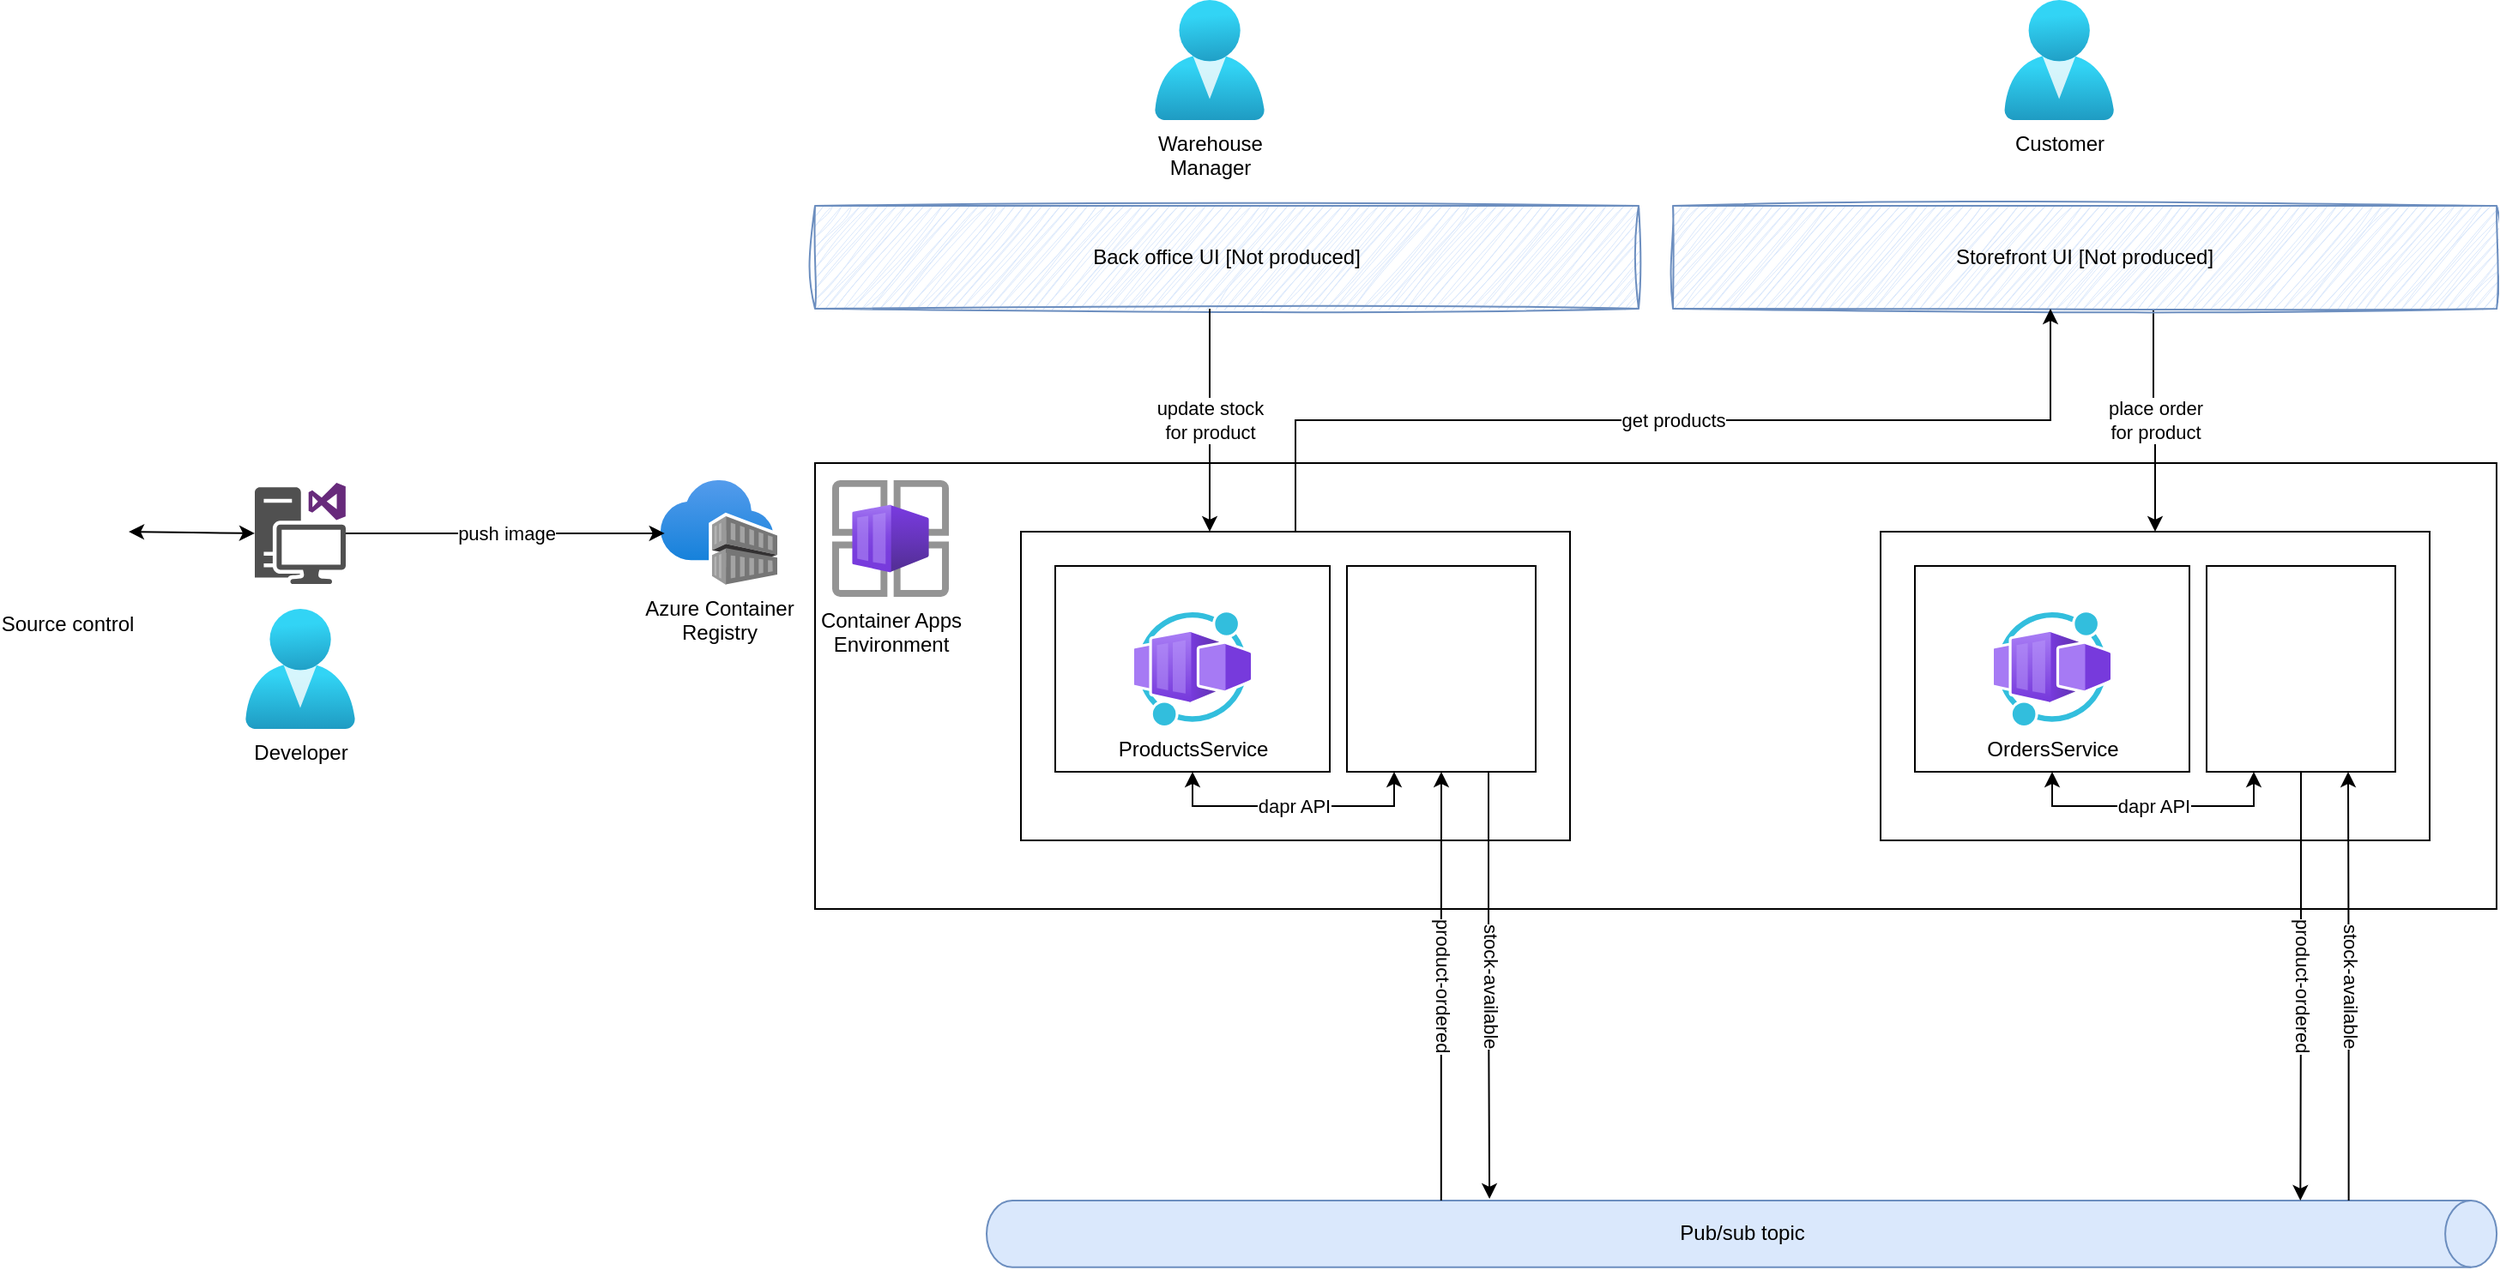 <mxfile version="27.1.6">
  <diagram name="Page-1" id="efFxyUT-cCq1GbkwmHIr">
    <mxGraphModel dx="1715" dy="995" grid="1" gridSize="10" guides="1" tooltips="1" connect="1" arrows="1" fold="1" page="1" pageScale="1" pageWidth="827" pageHeight="1169" math="0" shadow="0">
      <root>
        <mxCell id="0" />
        <mxCell id="1" parent="0" />
        <mxCell id="wUseijk_yUNnYl662s6i-54" value="" style="rounded=0;whiteSpace=wrap;html=1;" vertex="1" parent="1">
          <mxGeometry x="530" y="350" width="980" height="260" as="geometry" />
        </mxCell>
        <mxCell id="wUseijk_yUNnYl662s6i-55" value="Container Apps&lt;div&gt;Environment&lt;/div&gt;" style="image;aspect=fixed;html=1;points=[];align=center;fontSize=12;image=img/lib/azure2/other/Container_App_Environments.svg;" vertex="1" parent="1">
          <mxGeometry x="540" y="360" width="68" height="68" as="geometry" />
        </mxCell>
        <mxCell id="wUseijk_yUNnYl662s6i-40" value="" style="rounded=0;whiteSpace=wrap;html=1;" vertex="1" parent="1">
          <mxGeometry x="650" y="390" width="320" height="180" as="geometry" />
        </mxCell>
        <mxCell id="wUseijk_yUNnYl662s6i-38" value="" style="rounded=0;whiteSpace=wrap;html=1;" vertex="1" parent="1">
          <mxGeometry x="840" y="410" width="110" height="120" as="geometry" />
        </mxCell>
        <mxCell id="wUseijk_yUNnYl662s6i-39" value="dapr API" style="edgeStyle=orthogonalEdgeStyle;rounded=0;orthogonalLoop=1;jettySize=auto;html=1;entryX=0.25;entryY=1;entryDx=0;entryDy=0;exitX=0.5;exitY=1;exitDx=0;exitDy=0;startArrow=classic;startFill=1;" edge="1" parent="1" source="wUseijk_yUNnYl662s6i-35" target="wUseijk_yUNnYl662s6i-38">
          <mxGeometry relative="1" as="geometry" />
        </mxCell>
        <mxCell id="wUseijk_yUNnYl662s6i-35" value="" style="rounded=0;whiteSpace=wrap;html=1;" vertex="1" parent="1">
          <mxGeometry x="670" y="410" width="160" height="120" as="geometry" />
        </mxCell>
        <mxCell id="wUseijk_yUNnYl662s6i-36" value="ProductsService" style="image;aspect=fixed;html=1;points=[];align=center;fontSize=12;image=img/lib/azure2/other/Worker_Container_App.svg;" vertex="1" parent="1">
          <mxGeometry x="716" y="437" width="68" height="66" as="geometry" />
        </mxCell>
        <mxCell id="wUseijk_yUNnYl662s6i-37" value="" style="shape=image;verticalLabelPosition=bottom;labelBackgroundColor=default;verticalAlign=top;aspect=fixed;imageAspect=0;image=https://websites.hosting.portal.azure.net/websites/Content/5.252.1.4/Images/dapr.svg;" vertex="1" parent="1">
          <mxGeometry x="860" y="435" width="70" height="70" as="geometry" />
        </mxCell>
        <mxCell id="wUseijk_yUNnYl662s6i-42" value="" style="rounded=0;whiteSpace=wrap;html=1;" vertex="1" parent="1">
          <mxGeometry x="1151" y="390" width="320" height="180" as="geometry" />
        </mxCell>
        <mxCell id="wUseijk_yUNnYl662s6i-43" value="" style="rounded=0;whiteSpace=wrap;html=1;" vertex="1" parent="1">
          <mxGeometry x="1341" y="410" width="110" height="120" as="geometry" />
        </mxCell>
        <mxCell id="wUseijk_yUNnYl662s6i-44" value="dapr API" style="edgeStyle=orthogonalEdgeStyle;rounded=0;orthogonalLoop=1;jettySize=auto;html=1;entryX=0.25;entryY=1;entryDx=0;entryDy=0;exitX=0.5;exitY=1;exitDx=0;exitDy=0;startArrow=classic;startFill=1;" edge="1" parent="1" source="wUseijk_yUNnYl662s6i-45" target="wUseijk_yUNnYl662s6i-43">
          <mxGeometry relative="1" as="geometry" />
        </mxCell>
        <mxCell id="wUseijk_yUNnYl662s6i-45" value="" style="rounded=0;whiteSpace=wrap;html=1;" vertex="1" parent="1">
          <mxGeometry x="1171" y="410" width="160" height="120" as="geometry" />
        </mxCell>
        <mxCell id="wUseijk_yUNnYl662s6i-46" value="OrdersService" style="image;aspect=fixed;html=1;points=[];align=center;fontSize=12;image=img/lib/azure2/other/Worker_Container_App.svg;" vertex="1" parent="1">
          <mxGeometry x="1217" y="437" width="68" height="66" as="geometry" />
        </mxCell>
        <mxCell id="wUseijk_yUNnYl662s6i-47" value="" style="shape=image;verticalLabelPosition=bottom;labelBackgroundColor=default;verticalAlign=top;aspect=fixed;imageAspect=0;image=https://websites.hosting.portal.azure.net/websites/Content/5.252.1.4/Images/dapr.svg;" vertex="1" parent="1">
          <mxGeometry x="1361" y="435" width="70" height="70" as="geometry" />
        </mxCell>
        <mxCell id="wUseijk_yUNnYl662s6i-49" value="" style="group" vertex="1" connectable="0" parent="1">
          <mxGeometry x="630.0" y="780" width="880.07" height="38.87" as="geometry" />
        </mxCell>
        <mxCell id="wUseijk_yUNnYl662s6i-41" value="" style="shape=cylinder3;whiteSpace=wrap;html=1;boundedLbl=1;backgroundOutline=1;size=15;rotation=90;fillColor=#dae8fc;strokeColor=#6c8ebf;" vertex="1" parent="wUseijk_yUNnYl662s6i-49">
          <mxGeometry x="420.6" y="-420.6" width="38.87" height="880.07" as="geometry" />
        </mxCell>
        <mxCell id="wUseijk_yUNnYl662s6i-48" value="Pub/sub topic" style="text;html=1;align=center;verticalAlign=middle;resizable=0;points=[];autosize=1;strokeColor=none;fillColor=none;" vertex="1" parent="wUseijk_yUNnYl662s6i-49">
          <mxGeometry x="390.03" y="4.43" width="100" height="30" as="geometry" />
        </mxCell>
        <mxCell id="wUseijk_yUNnYl662s6i-50" value="stock-available" style="edgeStyle=orthogonalEdgeStyle;rounded=0;orthogonalLoop=1;jettySize=auto;html=1;exitX=0.75;exitY=1;exitDx=0;exitDy=0;entryX=-0.026;entryY=0.667;entryDx=0;entryDy=0;entryPerimeter=0;textDirection=vertical-lr;" edge="1" parent="1" source="wUseijk_yUNnYl662s6i-38" target="wUseijk_yUNnYl662s6i-41">
          <mxGeometry relative="1" as="geometry">
            <mxPoint x="910" y="750" as="targetPoint" />
          </mxGeometry>
        </mxCell>
        <mxCell id="wUseijk_yUNnYl662s6i-51" value="stock-available" style="edgeStyle=orthogonalEdgeStyle;rounded=0;orthogonalLoop=1;jettySize=auto;html=1;entryX=0.75;entryY=1;entryDx=0;entryDy=0;exitX=0;exitY=0.098;exitDx=0;exitDy=0;exitPerimeter=0;textDirection=vertical-rl;" edge="1" parent="1" source="wUseijk_yUNnYl662s6i-41" target="wUseijk_yUNnYl662s6i-43">
          <mxGeometry relative="1" as="geometry" />
        </mxCell>
        <mxCell id="wUseijk_yUNnYl662s6i-52" value="product-ordered" style="edgeStyle=orthogonalEdgeStyle;rounded=0;orthogonalLoop=1;jettySize=auto;html=1;exitX=0.5;exitY=1;exitDx=0;exitDy=0;entryX=0;entryY=0.13;entryDx=0;entryDy=0;entryPerimeter=0;textDirection=vertical-lr;" edge="1" parent="1" source="wUseijk_yUNnYl662s6i-43" target="wUseijk_yUNnYl662s6i-41">
          <mxGeometry relative="1" as="geometry">
            <mxPoint x="1331" y="600" as="sourcePoint" />
            <mxPoint x="1331" y="849" as="targetPoint" />
          </mxGeometry>
        </mxCell>
        <mxCell id="wUseijk_yUNnYl662s6i-53" value="product-ordered" style="edgeStyle=orthogonalEdgeStyle;rounded=0;orthogonalLoop=1;jettySize=auto;html=1;exitX=0;exitY=0.699;exitDx=0;exitDy=0;entryX=0.5;entryY=1;entryDx=0;entryDy=0;textDirection=vertical-lr;exitPerimeter=0;" edge="1" parent="1" source="wUseijk_yUNnYl662s6i-41" target="wUseijk_yUNnYl662s6i-38">
          <mxGeometry relative="1" as="geometry">
            <mxPoint x="1406" y="540" as="sourcePoint" />
            <mxPoint x="1406" y="790" as="targetPoint" />
          </mxGeometry>
        </mxCell>
        <mxCell id="wUseijk_yUNnYl662s6i-56" value="Azure Container&lt;div&gt;Registry&lt;/div&gt;" style="image;aspect=fixed;html=1;points=[];align=center;fontSize=12;image=img/lib/azure2/containers/Container_Registries.svg;" vertex="1" parent="1">
          <mxGeometry x="440" y="360" width="68" height="61" as="geometry" />
        </mxCell>
        <mxCell id="wUseijk_yUNnYl662s6i-58" value="Developer" style="image;aspect=fixed;html=1;points=[];align=center;fontSize=12;image=img/lib/azure2/identity/Users.svg;" vertex="1" parent="1">
          <mxGeometry x="198" y="435" width="64" height="70" as="geometry" />
        </mxCell>
        <mxCell id="wUseijk_yUNnYl662s6i-69" value="push image" style="edgeStyle=orthogonalEdgeStyle;rounded=0;orthogonalLoop=1;jettySize=auto;html=1;entryX=0.035;entryY=0.508;entryDx=0;entryDy=0;entryPerimeter=0;" edge="1" parent="1" source="wUseijk_yUNnYl662s6i-59" target="wUseijk_yUNnYl662s6i-56">
          <mxGeometry relative="1" as="geometry">
            <mxPoint x="400" y="410" as="targetPoint" />
          </mxGeometry>
        </mxCell>
        <mxCell id="wUseijk_yUNnYl662s6i-59" value="" style="sketch=0;pointerEvents=1;shadow=0;dashed=0;html=1;strokeColor=none;fillColor=#505050;labelPosition=center;verticalLabelPosition=bottom;verticalAlign=top;outlineConnect=0;align=center;shape=mxgraph.office.devices.workstation_visual_studio;" vertex="1" parent="1">
          <mxGeometry x="203.5" y="361.5" width="53" height="59" as="geometry" />
        </mxCell>
        <mxCell id="wUseijk_yUNnYl662s6i-70" style="edgeStyle=orthogonalEdgeStyle;rounded=0;orthogonalLoop=1;jettySize=auto;html=1;startArrow=classic;startFill=1;" edge="1" parent="1" target="wUseijk_yUNnYl662s6i-59">
          <mxGeometry relative="1" as="geometry">
            <mxPoint x="130" y="390" as="sourcePoint" />
            <mxPoint x="206" y="395" as="targetPoint" />
          </mxGeometry>
        </mxCell>
        <mxCell id="wUseijk_yUNnYl662s6i-60" value="Source control" style="shape=image;html=1;verticalAlign=top;verticalLabelPosition=bottom;labelBackgroundColor=#ffffff;imageAspect=0;aspect=fixed;image=https://cdn4.iconfinder.com/data/icons/ionicons/512/icon-social-github-128.png" vertex="1" parent="1">
          <mxGeometry x="60" y="361.5" width="68" height="68" as="geometry" />
        </mxCell>
        <mxCell id="wUseijk_yUNnYl662s6i-61" value="Customer" style="image;aspect=fixed;html=1;points=[];align=center;fontSize=12;image=img/lib/azure2/identity/Users.svg;" vertex="1" parent="1">
          <mxGeometry x="1223.07" y="80" width="64" height="70" as="geometry" />
        </mxCell>
        <mxCell id="wUseijk_yUNnYl662s6i-62" value="Warehouse&lt;div&gt;Manager&lt;/div&gt;" style="image;aspect=fixed;html=1;points=[];align=center;fontSize=12;image=img/lib/azure2/identity/Users.svg;" vertex="1" parent="1">
          <mxGeometry x="728" y="80" width="64" height="70" as="geometry" />
        </mxCell>
        <mxCell id="wUseijk_yUNnYl662s6i-66" value="place order&lt;div&gt;for product&lt;/div&gt;" style="edgeStyle=orthogonalEdgeStyle;rounded=0;orthogonalLoop=1;jettySize=auto;html=1;entryX=0.5;entryY=0;entryDx=0;entryDy=0;" edge="1" parent="1" source="wUseijk_yUNnYl662s6i-64" target="wUseijk_yUNnYl662s6i-42">
          <mxGeometry relative="1" as="geometry">
            <Array as="points">
              <mxPoint x="1310" y="325" />
              <mxPoint x="1311" y="325" />
            </Array>
          </mxGeometry>
        </mxCell>
        <mxCell id="wUseijk_yUNnYl662s6i-64" value="Storefront UI [Not produced]" style="rounded=0;whiteSpace=wrap;html=1;sketch=1;curveFitting=1;jiggle=2;fillColor=#dae8fc;strokeColor=#6c8ebf;" vertex="1" parent="1">
          <mxGeometry x="1030" y="200" width="480.07" height="60" as="geometry" />
        </mxCell>
        <mxCell id="wUseijk_yUNnYl662s6i-65" value="get products" style="edgeStyle=orthogonalEdgeStyle;rounded=0;orthogonalLoop=1;jettySize=auto;html=1;exitX=0.5;exitY=0;exitDx=0;exitDy=0;" edge="1" parent="1" source="wUseijk_yUNnYl662s6i-40">
          <mxGeometry relative="1" as="geometry">
            <mxPoint x="1250" y="260" as="targetPoint" />
            <Array as="points">
              <mxPoint x="810" y="325" />
              <mxPoint x="1250" y="325" />
              <mxPoint x="1250" y="260" />
            </Array>
          </mxGeometry>
        </mxCell>
        <mxCell id="wUseijk_yUNnYl662s6i-67" value="Back office UI [Not produced]" style="rounded=0;whiteSpace=wrap;html=1;sketch=1;curveFitting=1;jiggle=2;fillColor=#dae8fc;strokeColor=#6c8ebf;" vertex="1" parent="1">
          <mxGeometry x="530" y="200" width="480" height="60" as="geometry" />
        </mxCell>
        <mxCell id="wUseijk_yUNnYl662s6i-68" value="update stock&lt;div&gt;for product&lt;/div&gt;" style="edgeStyle=orthogonalEdgeStyle;rounded=0;orthogonalLoop=1;jettySize=auto;html=1;" edge="1" parent="1" source="wUseijk_yUNnYl662s6i-67" target="wUseijk_yUNnYl662s6i-40">
          <mxGeometry relative="1" as="geometry">
            <mxPoint x="760" y="390" as="targetPoint" />
            <Array as="points">
              <mxPoint x="760" y="360" />
              <mxPoint x="760" y="360" />
            </Array>
          </mxGeometry>
        </mxCell>
      </root>
    </mxGraphModel>
  </diagram>
</mxfile>
